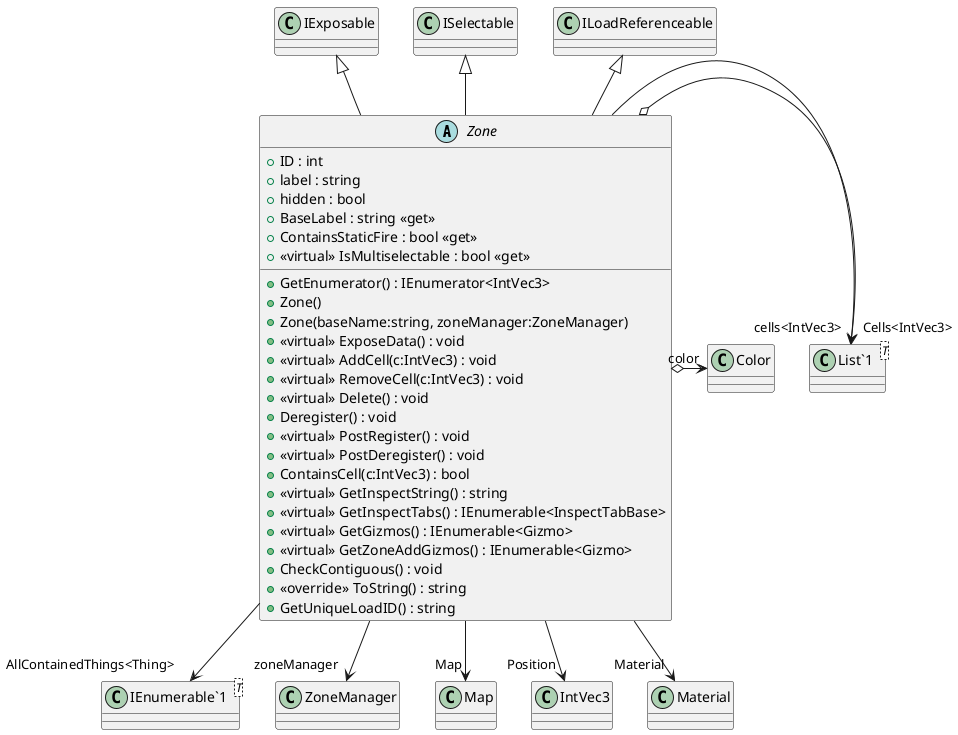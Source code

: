 @startuml
abstract class Zone {
    + ID : int
    + label : string
    + hidden : bool
    + BaseLabel : string <<get>>
    + ContainsStaticFire : bool <<get>>
    + <<virtual>> IsMultiselectable : bool <<get>>
    + GetEnumerator() : IEnumerator<IntVec3>
    + Zone()
    + Zone(baseName:string, zoneManager:ZoneManager)
    + <<virtual>> ExposeData() : void
    + <<virtual>> AddCell(c:IntVec3) : void
    + <<virtual>> RemoveCell(c:IntVec3) : void
    + <<virtual>> Delete() : void
    + Deregister() : void
    + <<virtual>> PostRegister() : void
    + <<virtual>> PostDeregister() : void
    + ContainsCell(c:IntVec3) : bool
    + <<virtual>> GetInspectString() : string
    + <<virtual>> GetInspectTabs() : IEnumerable<InspectTabBase>
    + <<virtual>> GetGizmos() : IEnumerable<Gizmo>
    + <<virtual>> GetZoneAddGizmos() : IEnumerable<Gizmo>
    + CheckContiguous() : void
    + <<override>> ToString() : string
    + GetUniqueLoadID() : string
}
class "List`1"<T> {
}
class "IEnumerable`1"<T> {
}
IExposable <|-- Zone
ISelectable <|-- Zone
ILoadReferenceable <|-- Zone
Zone --> "zoneManager" ZoneManager
Zone o-> "cells<IntVec3>" "List`1"
Zone o-> "color" Color
Zone --> "Map" Map
Zone --> "Position" IntVec3
Zone --> "Material" Material
Zone --> "Cells<IntVec3>" "List`1"
Zone --> "AllContainedThings<Thing>" "IEnumerable`1"
@enduml
